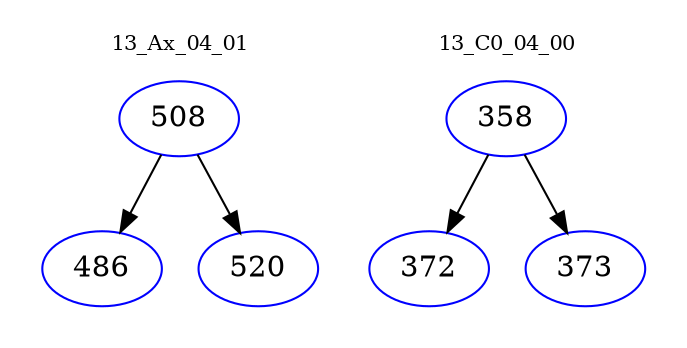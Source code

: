 digraph{
subgraph cluster_0 {
color = white
label = "13_Ax_04_01";
fontsize=10;
T0_508 [label="508", color="blue"]
T0_508 -> T0_486 [color="black"]
T0_486 [label="486", color="blue"]
T0_508 -> T0_520 [color="black"]
T0_520 [label="520", color="blue"]
}
subgraph cluster_1 {
color = white
label = "13_C0_04_00";
fontsize=10;
T1_358 [label="358", color="blue"]
T1_358 -> T1_372 [color="black"]
T1_372 [label="372", color="blue"]
T1_358 -> T1_373 [color="black"]
T1_373 [label="373", color="blue"]
}
}
